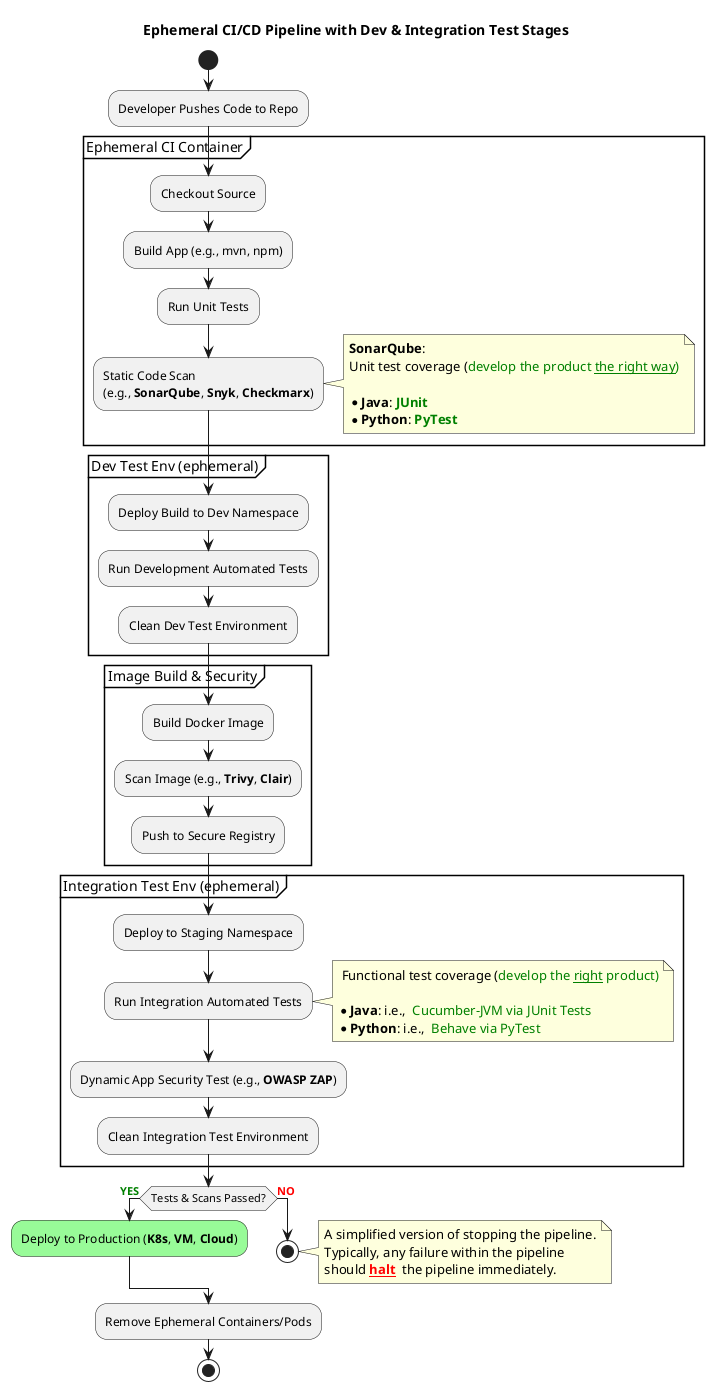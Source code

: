 @startuml	
	title Ephemeral CI/CD Pipeline with Dev & Integration Test Stages

	start
	
	:Developer Pushes Code to Repo;
	
	partition "Ephemeral CI Container" {
	  :Checkout Source;
	  :Build App (e.g., mvn, npm);
	  :Run Unit Tests;
	  :Static Code Scan \n(e.g., **SonarQube**, **Snyk**, **Checkmarx**); 
	  note right
	  	**SonarQube**: 
	  	Unit test coverage (<color:green>develop the product __the right way__)
	  	
	  	* **Java**: <color:green>**JUnit**
	  	* **Python**: <color:green>**PyTest**
	  end note
	}
	
	partition "Dev Test Env (ephemeral)" {
	  :Deploy Build to Dev Namespace;
	  :Run Development Automated Tests;
	  :Clean Dev Test Environment;
	}
	
	partition "Image Build & Security" {
	  :Build Docker Image;
	  :Scan Image (e.g., **Trivy**, **Clair**);
	  :Push to Secure Registry;
	}
	
	partition "Integration Test Env (ephemeral)" {
	  :Deploy to Staging Namespace;
	  :Run Integration Automated Tests;
	  note right
	    Functional test coverage (<color:green>develop the __right__ product)
	    
	  	* **Java**: i.e., <color:green> Cucumber-JVM via JUnit Tests
	  	* **Python**: i.e., <color:green> Behave via PyTest
	  end note
	  :Dynamic App Security Test (e.g., **OWASP ZAP**);
	  :Clean Integration Test Environment;
	}
	
	if (Tests & Scans Passed?) then (**<color:green>YES**)
	  #palegreen:Deploy to Production (**K8s**, **VM**, **Cloud**);
	else (<color:red>**NO**)	
	  stop
	  note right
	  	A simplified version of stopping the pipeline.
	  	Typically, any failure within the pipeline 
	  	should __<color:red>**halt**__ <color:black> the pipeline immediately.
	  end note
	endif
	
	:Remove Ephemeral Containers/Pods;
	
	stop
@enduml
